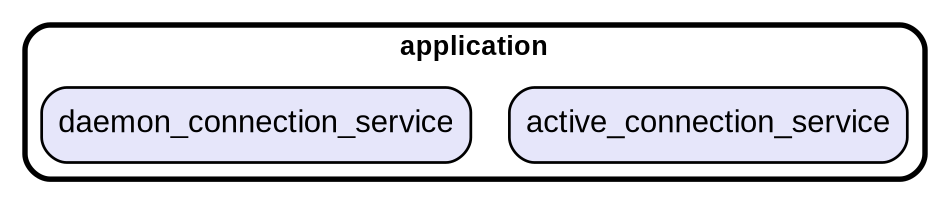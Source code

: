 digraph "" {
  graph [style=rounded fontname="Arial Black" fontsize=13 penwidth=2.6];
  node [shape=rect style="filled,rounded" fontname=Arial fontsize=15 fillcolor=Lavender penwidth=1.3];
  edge [penwidth=1.3];
  "/active_connection_service.dart" [label="active_connection_service"];
  "/daemon_connection_service.dart" [label="daemon_connection_service"];
  subgraph "cluster~" {
    label="application";
    "/active_connection_service.dart";
    "/daemon_connection_service.dart";
  }
}
